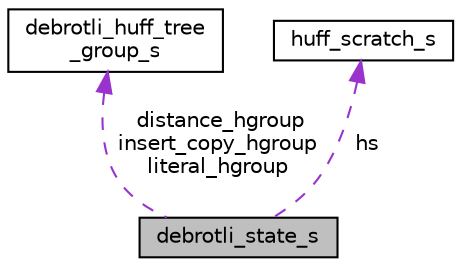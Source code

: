 digraph "debrotli_state_s"
{
  edge [fontname="Helvetica",fontsize="10",labelfontname="Helvetica",labelfontsize="10"];
  node [fontname="Helvetica",fontsize="10",shape=record];
  Node1 [label="debrotli_state_s",height=0.2,width=0.4,color="black", fillcolor="grey75", style="filled", fontcolor="black"];
  Node2 -> Node1 [dir="back",color="darkorchid3",fontsize="10",style="dashed",label=" distance_hgroup\ninsert_copy_hgroup\nliteral_hgroup" ,fontname="Helvetica"];
  Node2 [label="debrotli_huff_tree\l_group_s",height=0.2,width=0.4,color="black", fillcolor="white", style="filled",URL="$structdebrotli__huff__tree__group__s.html"];
  Node3 -> Node1 [dir="back",color="darkorchid3",fontsize="10",style="dashed",label=" hs" ,fontname="Helvetica"];
  Node3 [label="huff_scratch_s",height=0.2,width=0.4,color="black", fillcolor="white", style="filled",URL="$structhuff__scratch__s.html"];
}
